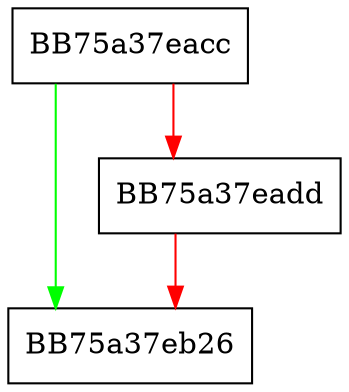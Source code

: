 digraph _Tidy {
  node [shape="box"];
  graph [splines=ortho];
  BB75a37eacc -> BB75a37eb26 [color="green"];
  BB75a37eacc -> BB75a37eadd [color="red"];
  BB75a37eadd -> BB75a37eb26 [color="red"];
}